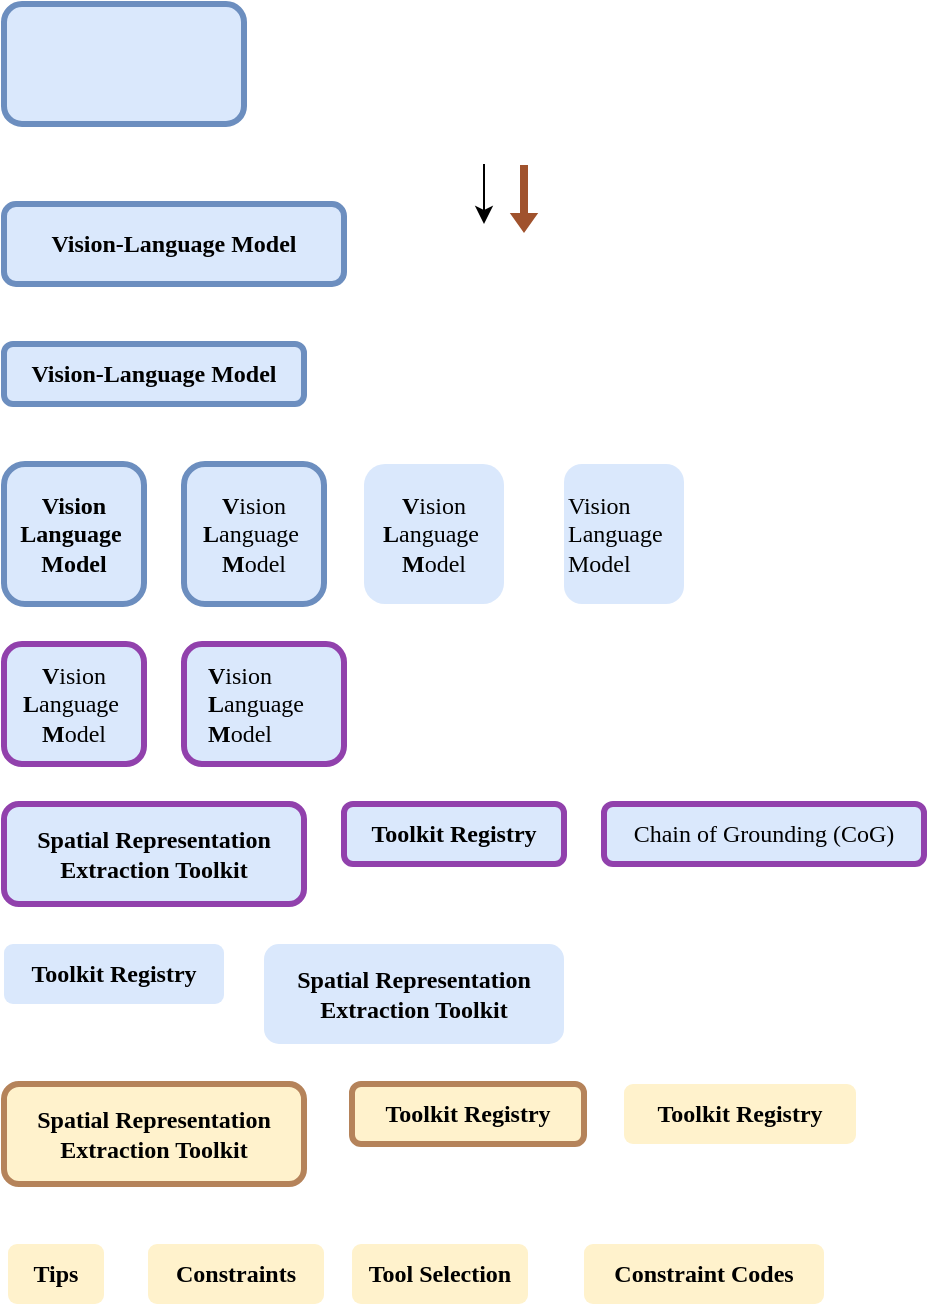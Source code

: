 <mxfile version="26.2.14">
  <diagram name="第 1 页" id="XxKXaimhd3yALRL2m2mh">
    <mxGraphModel dx="574" dy="777" grid="1" gridSize="10" guides="1" tooltips="1" connect="1" arrows="1" fold="1" page="1" pageScale="1" pageWidth="827" pageHeight="1169" math="0" shadow="0">
      <root>
        <mxCell id="0" />
        <mxCell id="1" parent="0" />
        <mxCell id="YoX9qhpIbneQWNBXdLZ7-32" value="" style="rounded=1;whiteSpace=wrap;html=1;strokeWidth=3;fillColor=#dae8fc;strokeColor=light-dark(#9141ac, #a9adff);align=center;" vertex="1" parent="1">
          <mxGeometry x="180" y="520" width="80" height="60" as="geometry" />
        </mxCell>
        <mxCell id="YoX9qhpIbneQWNBXdLZ7-1" value="" style="rounded=1;whiteSpace=wrap;html=1;strokeWidth=3;fillColor=#dae8fc;strokeColor=#6c8ebf;" vertex="1" parent="1">
          <mxGeometry x="90" y="200" width="120" height="60" as="geometry" />
        </mxCell>
        <mxCell id="YoX9qhpIbneQWNBXdLZ7-2" value="&lt;font face=&quot;Times New Roman&quot;&gt;&lt;b&gt;&lt;span&gt;&lt;span&gt;Vision-Language Model&lt;/span&gt;&lt;/span&gt;&lt;/b&gt;&lt;/font&gt;" style="rounded=1;whiteSpace=wrap;html=1;strokeWidth=3;fillColor=#dae8fc;strokeColor=#6c8ebf;" vertex="1" parent="1">
          <mxGeometry x="90" y="300" width="170" height="40" as="geometry" />
        </mxCell>
        <mxCell id="YoX9qhpIbneQWNBXdLZ7-3" value="&lt;font face=&quot;Times New Roman&quot;&gt;&lt;b&gt;&lt;span&gt;&lt;span&gt;Vision-Language Model&lt;/span&gt;&lt;/span&gt;&lt;/b&gt;&lt;/font&gt;" style="rounded=1;whiteSpace=wrap;html=1;strokeWidth=3;fillColor=#dae8fc;strokeColor=#6c8ebf;" vertex="1" parent="1">
          <mxGeometry x="90" y="370" width="150" height="30" as="geometry" />
        </mxCell>
        <mxCell id="YoX9qhpIbneQWNBXdLZ7-4" value="" style="endArrow=classic;html=1;rounded=0;curved=0;jumpStyle=none;targetPerimeterSpacing=0;endSize=6;startSize=6;flowAnimation=0;" edge="1" parent="1">
          <mxGeometry width="50" height="50" relative="1" as="geometry">
            <mxPoint x="330" y="280" as="sourcePoint" />
            <mxPoint x="330" y="310" as="targetPoint" />
          </mxGeometry>
        </mxCell>
        <mxCell id="YoX9qhpIbneQWNBXdLZ7-6" value="" style="shape=flexArrow;endArrow=classic;html=1;rounded=0;fillColor=#a0522d;strokeColor=none;targetPerimeterSpacing=0;endSize=3;startSize=6;endWidth=9.2;width=4;shadow=0;" edge="1" parent="1">
          <mxGeometry width="50" height="50" relative="1" as="geometry">
            <mxPoint x="350" y="280" as="sourcePoint" />
            <mxPoint x="350" y="315" as="targetPoint" />
          </mxGeometry>
        </mxCell>
        <mxCell id="YoX9qhpIbneQWNBXdLZ7-7" value="&lt;div align=&quot;center&quot;&gt;&lt;font face=&quot;Times New Roman&quot;&gt;&lt;b&gt;&lt;span&gt;&lt;span&gt;Vision&lt;/span&gt;&lt;/span&gt;&lt;/b&gt;&lt;/font&gt;&lt;/div&gt;&lt;div align=&quot;center&quot;&gt;&lt;font face=&quot;Times New Roman&quot;&gt;&lt;b&gt;&lt;span&gt;&lt;span&gt;Language&amp;nbsp;&lt;/span&gt;&lt;/span&gt;&lt;/b&gt;&lt;/font&gt;&lt;/div&gt;&lt;div align=&quot;center&quot;&gt;&lt;font face=&quot;Times New Roman&quot;&gt;&lt;b&gt;&lt;span&gt;&lt;span&gt;Model&lt;/span&gt;&lt;/span&gt;&lt;/b&gt;&lt;/font&gt;&lt;/div&gt;" style="rounded=1;whiteSpace=wrap;html=1;strokeWidth=3;fillColor=#dae8fc;strokeColor=#6c8ebf;align=center;" vertex="1" parent="1">
          <mxGeometry x="90" y="430" width="70" height="70" as="geometry" />
        </mxCell>
        <mxCell id="YoX9qhpIbneQWNBXdLZ7-10" value="&lt;div align=&quot;center&quot;&gt;&lt;font face=&quot;Times New Roman&quot;&gt;&lt;span&gt;&lt;span&gt;&lt;b&gt;V&lt;/b&gt;ision&lt;/span&gt;&lt;/span&gt;&lt;/font&gt;&lt;/div&gt;&lt;div align=&quot;center&quot;&gt;&lt;font face=&quot;Times New Roman&quot;&gt;&lt;span&gt;&lt;span&gt;&lt;b&gt;L&lt;/b&gt;anguage&amp;nbsp;&lt;/span&gt;&lt;/span&gt;&lt;/font&gt;&lt;/div&gt;&lt;div align=&quot;center&quot;&gt;&lt;font face=&quot;Times New Roman&quot;&gt;&lt;span&gt;&lt;span&gt;&lt;b&gt;M&lt;/b&gt;odel&lt;/span&gt;&lt;/span&gt;&lt;/font&gt;&lt;/div&gt;" style="rounded=1;whiteSpace=wrap;html=1;strokeWidth=3;fillColor=#dae8fc;strokeColor=#6c8ebf;align=center;" vertex="1" parent="1">
          <mxGeometry x="180" y="430" width="70" height="70" as="geometry" />
        </mxCell>
        <mxCell id="YoX9qhpIbneQWNBXdLZ7-11" value="&lt;div align=&quot;center&quot;&gt;&lt;font face=&quot;Times New Roman&quot;&gt;&lt;span&gt;&lt;span&gt;&lt;b&gt;V&lt;/b&gt;ision&lt;/span&gt;&lt;/span&gt;&lt;/font&gt;&lt;/div&gt;&lt;div align=&quot;center&quot;&gt;&lt;font face=&quot;Times New Roman&quot;&gt;&lt;span&gt;&lt;span&gt;&lt;b&gt;L&lt;/b&gt;anguage&amp;nbsp;&lt;/span&gt;&lt;/span&gt;&lt;/font&gt;&lt;/div&gt;&lt;div align=&quot;center&quot;&gt;&lt;font face=&quot;Times New Roman&quot;&gt;&lt;span&gt;&lt;span&gt;&lt;b&gt;M&lt;/b&gt;odel&lt;/span&gt;&lt;/span&gt;&lt;/font&gt;&lt;/div&gt;" style="rounded=1;whiteSpace=wrap;html=1;strokeWidth=3;fillColor=#dae8fc;strokeColor=none;align=center;" vertex="1" parent="1">
          <mxGeometry x="270" y="430" width="70" height="70" as="geometry" />
        </mxCell>
        <mxCell id="YoX9qhpIbneQWNBXdLZ7-12" value="&lt;div align=&quot;left&quot;&gt;&lt;font face=&quot;Times New Roman&quot;&gt;Vision&amp;nbsp;&lt;/font&gt;&lt;br&gt;&lt;font face=&quot;Times New Roman&quot;&gt;Language&amp;nbsp;&lt;/font&gt;&lt;br&gt;&lt;font face=&quot;Times New Roman&quot;&gt;Model&lt;/font&gt;&lt;/div&gt;" style="rounded=1;whiteSpace=wrap;strokeWidth=3;fillColor=#dae8fc;strokeColor=none;align=left;labelBorderColor=none;textShadow=0;html=1;" vertex="1" parent="1">
          <mxGeometry x="370" y="430" width="60" height="70" as="geometry" />
        </mxCell>
        <mxCell id="YoX9qhpIbneQWNBXdLZ7-14" value="&lt;div align=&quot;center&quot;&gt;&lt;font face=&quot;Times New Roman&quot;&gt;&lt;span&gt;&lt;span&gt;&lt;b&gt;V&lt;/b&gt;ision&lt;/span&gt;&lt;/span&gt;&lt;/font&gt;&lt;/div&gt;&lt;div align=&quot;center&quot;&gt;&lt;font face=&quot;Times New Roman&quot;&gt;&lt;span&gt;&lt;span&gt;&lt;b&gt;L&lt;/b&gt;anguage&amp;nbsp;&lt;/span&gt;&lt;/span&gt;&lt;/font&gt;&lt;/div&gt;&lt;div align=&quot;center&quot;&gt;&lt;font face=&quot;Times New Roman&quot;&gt;&lt;span&gt;&lt;span&gt;&lt;b&gt;M&lt;/b&gt;odel&lt;/span&gt;&lt;/span&gt;&lt;/font&gt;&lt;/div&gt;" style="rounded=1;whiteSpace=wrap;html=1;strokeWidth=3;fillColor=#dae8fc;strokeColor=light-dark(#9141ac, #a9adff);align=center;" vertex="1" parent="1">
          <mxGeometry x="90" y="520" width="70" height="60" as="geometry" />
        </mxCell>
        <mxCell id="YoX9qhpIbneQWNBXdLZ7-15" value="&lt;font face=&quot;Times New Roman&quot;&gt;&lt;b&gt;Spatial Representation Extraction Toolkit&lt;/b&gt;&lt;/font&gt;" style="rounded=1;whiteSpace=wrap;html=1;strokeWidth=3;fillColor=#dae8fc;strokeColor=light-dark(#9141ac, #a9adff);align=center;" vertex="1" parent="1">
          <mxGeometry x="90" y="600" width="150" height="50" as="geometry" />
        </mxCell>
        <mxCell id="YoX9qhpIbneQWNBXdLZ7-17" value="&lt;font face=&quot;Times New Roman&quot;&gt;&lt;b&gt;Toolkit Registry&lt;/b&gt;&lt;/font&gt;" style="rounded=1;whiteSpace=wrap;html=1;strokeWidth=3;fillColor=#dae8fc;strokeColor=light-dark(#9141ac, #a9adff);align=center;" vertex="1" parent="1">
          <mxGeometry x="260" y="600" width="110" height="30" as="geometry" />
        </mxCell>
        <mxCell id="YoX9qhpIbneQWNBXdLZ7-18" value="&lt;font face=&quot;Times New Roman&quot;&gt;&lt;b&gt;Toolkit Registry&lt;/b&gt;&lt;/font&gt;" style="rounded=1;whiteSpace=wrap;html=1;strokeWidth=3;fillColor=#dae8fc;strokeColor=none;align=center;" vertex="1" parent="1">
          <mxGeometry x="90" y="670" width="110" height="30" as="geometry" />
        </mxCell>
        <mxCell id="YoX9qhpIbneQWNBXdLZ7-19" value="&lt;font face=&quot;Times New Roman&quot;&gt;&lt;b&gt;Spatial Representation Extraction Toolkit&lt;/b&gt;&lt;/font&gt;" style="rounded=1;whiteSpace=wrap;html=1;strokeWidth=3;fillColor=#dae8fc;strokeColor=none;align=center;" vertex="1" parent="1">
          <mxGeometry x="220" y="670" width="150" height="50" as="geometry" />
        </mxCell>
        <mxCell id="YoX9qhpIbneQWNBXdLZ7-20" value="&lt;div data-docx-has-block-data=&quot;false&quot; data-lark-html-role=&quot;root&quot; data-page-id=&quot;Y6xqdsJ0JoNIp3x1KjNcxyL0n1f&quot;&gt;&lt;div class=&quot;old-record-id-Jpved50hUo4uE4xDqZKcLIfEnAk&quot;&gt;&lt;font face=&quot;Times New Roman&quot;&gt;Chain of Grounding (CoG)&lt;/font&gt;&lt;/div&gt;&lt;/div&gt;&lt;font face=&quot;Times New Roman&quot;&gt;&lt;span class=&quot;lark-record-clipboard&quot; data-lark-record-format=&quot;docx/text&quot; data-lark-record-data=&quot;{&amp;quot;rootId&amp;quot;:&amp;quot;Y6xqdsJ0JoNIp3x1KjNcxyL0n1f&amp;quot;,&amp;quot;text&amp;quot;:{&amp;quot;initialAttributedTexts&amp;quot;:{&amp;quot;text&amp;quot;:{&amp;quot;0&amp;quot;:&amp;quot;Chain of Grounding (CoG)&amp;quot;},&amp;quot;attribs&amp;quot;:{&amp;quot;0&amp;quot;:&amp;quot;*0+o&amp;quot;}},&amp;quot;apool&amp;quot;:{&amp;quot;numToAttrib&amp;quot;:{&amp;quot;0&amp;quot;:[&amp;quot;author&amp;quot;,&amp;quot;7455933905562779650&amp;quot;]},&amp;quot;nextNum&amp;quot;:1}},&amp;quot;type&amp;quot;:&amp;quot;text&amp;quot;,&amp;quot;referenceRecordMap&amp;quot;:{},&amp;quot;extra&amp;quot;:{&amp;quot;channel&amp;quot;:&amp;quot;saas&amp;quot;,&amp;quot;isEqualBlockSelection&amp;quot;:false,&amp;quot;pasteRandomId&amp;quot;:&amp;quot;5d08a9c0-3101-4293-8adc-91da2f840806&amp;quot;,&amp;quot;mention_page_title&amp;quot;:{},&amp;quot;external_mention_url&amp;quot;:{}},&amp;quot;isKeepQuoteContainer&amp;quot;:false,&amp;quot;isFromCode&amp;quot;:false,&amp;quot;selection&amp;quot;:[{&amp;quot;id&amp;quot;:1047,&amp;quot;type&amp;quot;:&amp;quot;text&amp;quot;,&amp;quot;selection&amp;quot;:{&amp;quot;start&amp;quot;:4,&amp;quot;end&amp;quot;:28},&amp;quot;recordId&amp;quot;:&amp;quot;Jpved50hUo4uE4xDqZKcLIfEnAk&amp;quot;}],&amp;quot;payloadMap&amp;quot;:{},&amp;quot;isCut&amp;quot;:false}&quot;&gt;&lt;/span&gt;&lt;/font&gt;" style="rounded=1;whiteSpace=wrap;html=1;strokeWidth=3;fillColor=#dae8fc;strokeColor=light-dark(#9141ac, #a9adff);align=center;" vertex="1" parent="1">
          <mxGeometry x="390" y="600" width="160" height="30" as="geometry" />
        </mxCell>
        <mxCell id="YoX9qhpIbneQWNBXdLZ7-21" value="&lt;font face=&quot;Times New Roman&quot;&gt;&lt;b&gt;Spatial Representation Extraction Toolkit&lt;/b&gt;&lt;/font&gt;" style="rounded=1;whiteSpace=wrap;html=1;strokeWidth=3;fillColor=#fff2cc;strokeColor=light-dark(#b5835a, #00a200);align=center;" vertex="1" parent="1">
          <mxGeometry x="90" y="740" width="150" height="50" as="geometry" />
        </mxCell>
        <mxCell id="YoX9qhpIbneQWNBXdLZ7-23" value="&lt;font face=&quot;Times New Roman&quot;&gt;&lt;b&gt;Toolkit Registry&lt;/b&gt;&lt;/font&gt;" style="rounded=1;whiteSpace=wrap;html=1;strokeWidth=3;fillColor=#fff2cc;strokeColor=light-dark(#b5835a, #00a200);align=center;" vertex="1" parent="1">
          <mxGeometry x="264" y="740" width="116" height="30" as="geometry" />
        </mxCell>
        <mxCell id="YoX9qhpIbneQWNBXdLZ7-25" value="&lt;font face=&quot;Times New Roman&quot;&gt;&lt;b&gt;Toolkit Registry&lt;/b&gt;&lt;/font&gt;" style="rounded=1;whiteSpace=wrap;html=1;strokeWidth=3;fillColor=#fff2cc;strokeColor=none;align=center;" vertex="1" parent="1">
          <mxGeometry x="400" y="740" width="116" height="30" as="geometry" />
        </mxCell>
        <mxCell id="YoX9qhpIbneQWNBXdLZ7-26" value="&lt;font face=&quot;Times New Roman&quot;&gt;&lt;b&gt;Tips&lt;/b&gt;&lt;/font&gt;" style="rounded=1;whiteSpace=wrap;html=1;strokeWidth=3;fillColor=#fff2cc;strokeColor=none;align=center;" vertex="1" parent="1">
          <mxGeometry x="92" y="820" width="48" height="30" as="geometry" />
        </mxCell>
        <mxCell id="YoX9qhpIbneQWNBXdLZ7-27" value="&lt;font face=&quot;Times New Roman&quot;&gt;&lt;b&gt;Constraints&lt;/b&gt;&lt;/font&gt;" style="rounded=1;whiteSpace=wrap;html=1;strokeWidth=3;fillColor=#fff2cc;strokeColor=none;align=center;" vertex="1" parent="1">
          <mxGeometry x="162" y="820" width="88" height="30" as="geometry" />
        </mxCell>
        <mxCell id="YoX9qhpIbneQWNBXdLZ7-28" value="&lt;font face=&quot;Times New Roman&quot;&gt;&lt;b&gt;Tool Selection&lt;/b&gt;&lt;/font&gt;" style="rounded=1;whiteSpace=wrap;html=1;strokeWidth=3;fillColor=#fff2cc;strokeColor=none;align=center;" vertex="1" parent="1">
          <mxGeometry x="264" y="820" width="88" height="30" as="geometry" />
        </mxCell>
        <mxCell id="YoX9qhpIbneQWNBXdLZ7-30" value="&lt;font face=&quot;Times New Roman&quot;&gt;&lt;b&gt;Constraint Codes&lt;/b&gt;&lt;/font&gt;" style="rounded=1;whiteSpace=wrap;html=1;strokeWidth=3;fillColor=#fff2cc;strokeColor=none;align=center;" vertex="1" parent="1">
          <mxGeometry x="380" y="820" width="120" height="30" as="geometry" />
        </mxCell>
        <mxCell id="YoX9qhpIbneQWNBXdLZ7-31" value="&lt;div align=&quot;left&quot;&gt;&lt;font face=&quot;Times New Roman&quot;&gt;&lt;b&gt;V&lt;/b&gt;ision&lt;/font&gt;&lt;/div&gt;&lt;div align=&quot;left&quot;&gt;&lt;font face=&quot;Times New Roman&quot;&gt;&lt;b&gt;L&lt;/b&gt;anguage&lt;/font&gt;&lt;/div&gt;&lt;div align=&quot;left&quot;&gt;&lt;font face=&quot;Times New Roman&quot;&gt;&lt;b&gt;M&lt;/b&gt;odel&lt;/font&gt;&lt;/div&gt;" style="text;html=1;align=left;verticalAlign=middle;resizable=0;points=[];autosize=1;strokeColor=none;fillColor=none;" vertex="1" parent="1">
          <mxGeometry x="190" y="520" width="70" height="60" as="geometry" />
        </mxCell>
      </root>
    </mxGraphModel>
  </diagram>
</mxfile>

